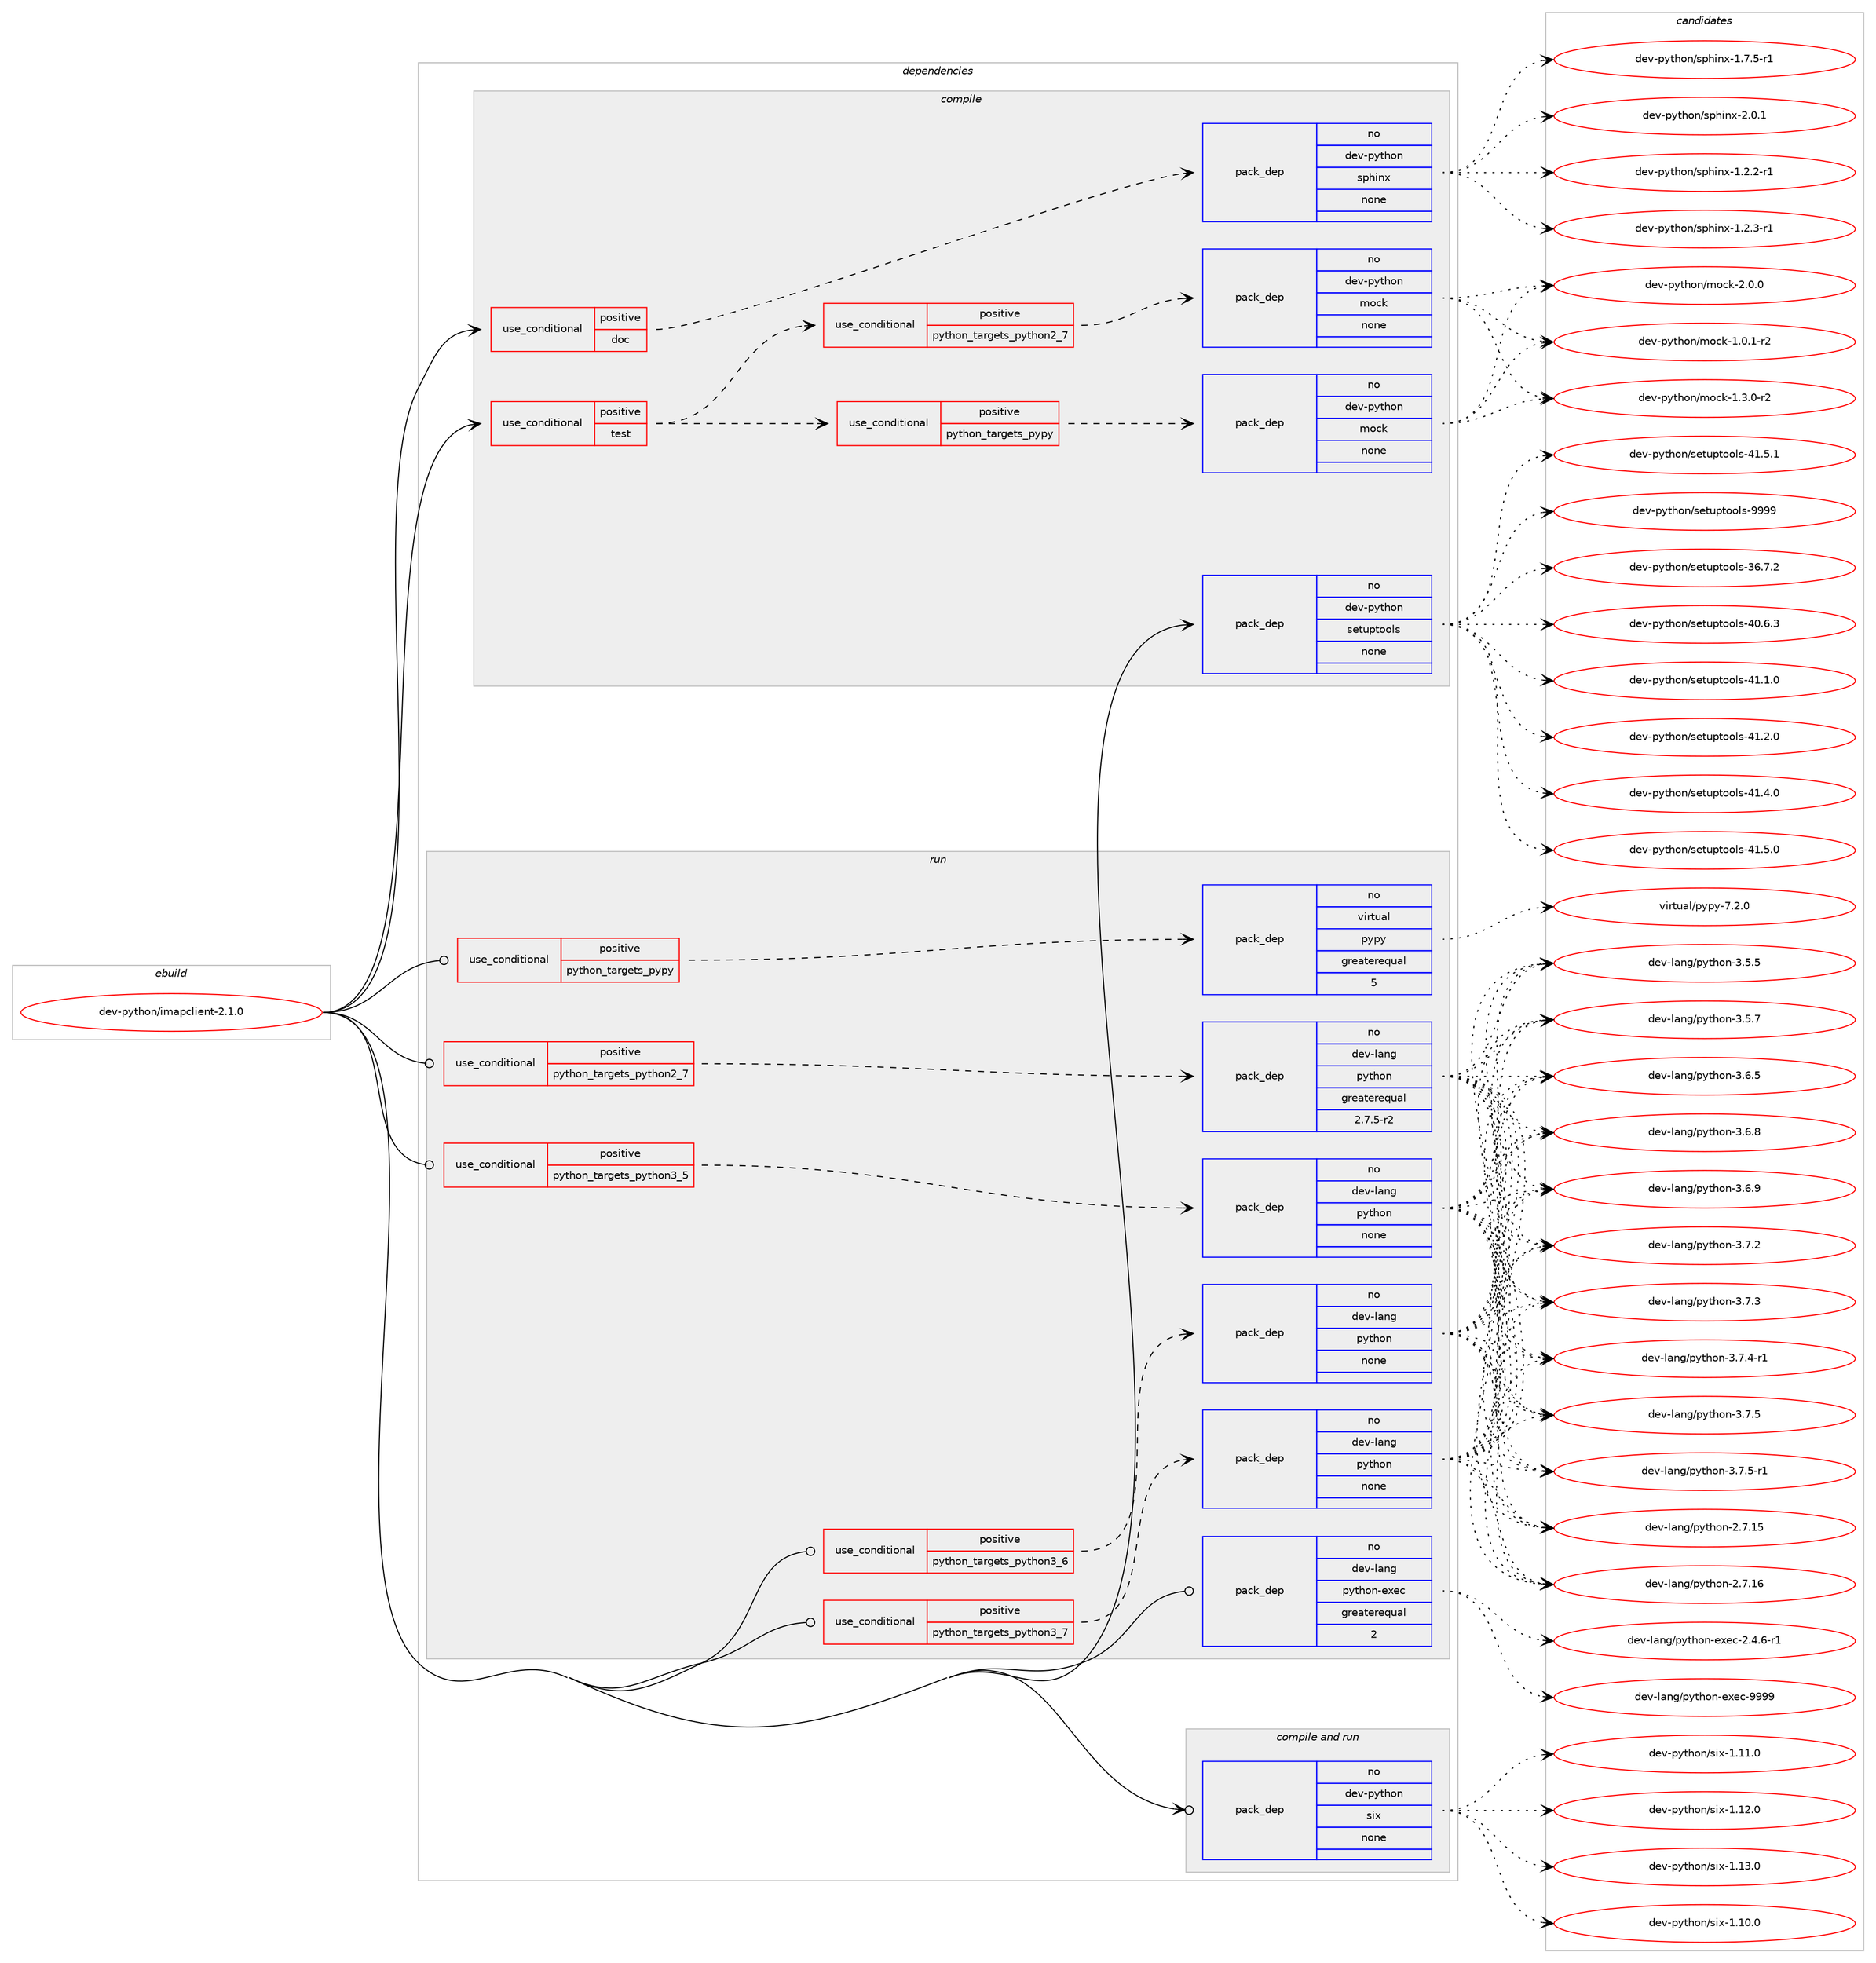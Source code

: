 digraph prolog {

# *************
# Graph options
# *************

newrank=true;
concentrate=true;
compound=true;
graph [rankdir=LR,fontname=Helvetica,fontsize=10,ranksep=1.5];#, ranksep=2.5, nodesep=0.2];
edge  [arrowhead=vee];
node  [fontname=Helvetica,fontsize=10];

# **********
# The ebuild
# **********

subgraph cluster_leftcol {
color=gray;
rank=same;
label=<<i>ebuild</i>>;
id [label="dev-python/imapclient-2.1.0", color=red, width=4, href="../dev-python/imapclient-2.1.0.svg"];
}

# ****************
# The dependencies
# ****************

subgraph cluster_midcol {
color=gray;
label=<<i>dependencies</i>>;
subgraph cluster_compile {
fillcolor="#eeeeee";
style=filled;
label=<<i>compile</i>>;
subgraph cond140808 {
dependency609308 [label=<<TABLE BORDER="0" CELLBORDER="1" CELLSPACING="0" CELLPADDING="4"><TR><TD ROWSPAN="3" CELLPADDING="10">use_conditional</TD></TR><TR><TD>positive</TD></TR><TR><TD>doc</TD></TR></TABLE>>, shape=none, color=red];
subgraph pack456701 {
dependency609309 [label=<<TABLE BORDER="0" CELLBORDER="1" CELLSPACING="0" CELLPADDING="4" WIDTH="220"><TR><TD ROWSPAN="6" CELLPADDING="30">pack_dep</TD></TR><TR><TD WIDTH="110">no</TD></TR><TR><TD>dev-python</TD></TR><TR><TD>sphinx</TD></TR><TR><TD>none</TD></TR><TR><TD></TD></TR></TABLE>>, shape=none, color=blue];
}
dependency609308:e -> dependency609309:w [weight=20,style="dashed",arrowhead="vee"];
}
id:e -> dependency609308:w [weight=20,style="solid",arrowhead="vee"];
subgraph cond140809 {
dependency609310 [label=<<TABLE BORDER="0" CELLBORDER="1" CELLSPACING="0" CELLPADDING="4"><TR><TD ROWSPAN="3" CELLPADDING="10">use_conditional</TD></TR><TR><TD>positive</TD></TR><TR><TD>test</TD></TR></TABLE>>, shape=none, color=red];
subgraph cond140810 {
dependency609311 [label=<<TABLE BORDER="0" CELLBORDER="1" CELLSPACING="0" CELLPADDING="4"><TR><TD ROWSPAN="3" CELLPADDING="10">use_conditional</TD></TR><TR><TD>positive</TD></TR><TR><TD>python_targets_pypy</TD></TR></TABLE>>, shape=none, color=red];
subgraph pack456702 {
dependency609312 [label=<<TABLE BORDER="0" CELLBORDER="1" CELLSPACING="0" CELLPADDING="4" WIDTH="220"><TR><TD ROWSPAN="6" CELLPADDING="30">pack_dep</TD></TR><TR><TD WIDTH="110">no</TD></TR><TR><TD>dev-python</TD></TR><TR><TD>mock</TD></TR><TR><TD>none</TD></TR><TR><TD></TD></TR></TABLE>>, shape=none, color=blue];
}
dependency609311:e -> dependency609312:w [weight=20,style="dashed",arrowhead="vee"];
}
dependency609310:e -> dependency609311:w [weight=20,style="dashed",arrowhead="vee"];
subgraph cond140811 {
dependency609313 [label=<<TABLE BORDER="0" CELLBORDER="1" CELLSPACING="0" CELLPADDING="4"><TR><TD ROWSPAN="3" CELLPADDING="10">use_conditional</TD></TR><TR><TD>positive</TD></TR><TR><TD>python_targets_python2_7</TD></TR></TABLE>>, shape=none, color=red];
subgraph pack456703 {
dependency609314 [label=<<TABLE BORDER="0" CELLBORDER="1" CELLSPACING="0" CELLPADDING="4" WIDTH="220"><TR><TD ROWSPAN="6" CELLPADDING="30">pack_dep</TD></TR><TR><TD WIDTH="110">no</TD></TR><TR><TD>dev-python</TD></TR><TR><TD>mock</TD></TR><TR><TD>none</TD></TR><TR><TD></TD></TR></TABLE>>, shape=none, color=blue];
}
dependency609313:e -> dependency609314:w [weight=20,style="dashed",arrowhead="vee"];
}
dependency609310:e -> dependency609313:w [weight=20,style="dashed",arrowhead="vee"];
}
id:e -> dependency609310:w [weight=20,style="solid",arrowhead="vee"];
subgraph pack456704 {
dependency609315 [label=<<TABLE BORDER="0" CELLBORDER="1" CELLSPACING="0" CELLPADDING="4" WIDTH="220"><TR><TD ROWSPAN="6" CELLPADDING="30">pack_dep</TD></TR><TR><TD WIDTH="110">no</TD></TR><TR><TD>dev-python</TD></TR><TR><TD>setuptools</TD></TR><TR><TD>none</TD></TR><TR><TD></TD></TR></TABLE>>, shape=none, color=blue];
}
id:e -> dependency609315:w [weight=20,style="solid",arrowhead="vee"];
}
subgraph cluster_compileandrun {
fillcolor="#eeeeee";
style=filled;
label=<<i>compile and run</i>>;
subgraph pack456705 {
dependency609316 [label=<<TABLE BORDER="0" CELLBORDER="1" CELLSPACING="0" CELLPADDING="4" WIDTH="220"><TR><TD ROWSPAN="6" CELLPADDING="30">pack_dep</TD></TR><TR><TD WIDTH="110">no</TD></TR><TR><TD>dev-python</TD></TR><TR><TD>six</TD></TR><TR><TD>none</TD></TR><TR><TD></TD></TR></TABLE>>, shape=none, color=blue];
}
id:e -> dependency609316:w [weight=20,style="solid",arrowhead="odotvee"];
}
subgraph cluster_run {
fillcolor="#eeeeee";
style=filled;
label=<<i>run</i>>;
subgraph cond140812 {
dependency609317 [label=<<TABLE BORDER="0" CELLBORDER="1" CELLSPACING="0" CELLPADDING="4"><TR><TD ROWSPAN="3" CELLPADDING="10">use_conditional</TD></TR><TR><TD>positive</TD></TR><TR><TD>python_targets_pypy</TD></TR></TABLE>>, shape=none, color=red];
subgraph pack456706 {
dependency609318 [label=<<TABLE BORDER="0" CELLBORDER="1" CELLSPACING="0" CELLPADDING="4" WIDTH="220"><TR><TD ROWSPAN="6" CELLPADDING="30">pack_dep</TD></TR><TR><TD WIDTH="110">no</TD></TR><TR><TD>virtual</TD></TR><TR><TD>pypy</TD></TR><TR><TD>greaterequal</TD></TR><TR><TD>5</TD></TR></TABLE>>, shape=none, color=blue];
}
dependency609317:e -> dependency609318:w [weight=20,style="dashed",arrowhead="vee"];
}
id:e -> dependency609317:w [weight=20,style="solid",arrowhead="odot"];
subgraph cond140813 {
dependency609319 [label=<<TABLE BORDER="0" CELLBORDER="1" CELLSPACING="0" CELLPADDING="4"><TR><TD ROWSPAN="3" CELLPADDING="10">use_conditional</TD></TR><TR><TD>positive</TD></TR><TR><TD>python_targets_python2_7</TD></TR></TABLE>>, shape=none, color=red];
subgraph pack456707 {
dependency609320 [label=<<TABLE BORDER="0" CELLBORDER="1" CELLSPACING="0" CELLPADDING="4" WIDTH="220"><TR><TD ROWSPAN="6" CELLPADDING="30">pack_dep</TD></TR><TR><TD WIDTH="110">no</TD></TR><TR><TD>dev-lang</TD></TR><TR><TD>python</TD></TR><TR><TD>greaterequal</TD></TR><TR><TD>2.7.5-r2</TD></TR></TABLE>>, shape=none, color=blue];
}
dependency609319:e -> dependency609320:w [weight=20,style="dashed",arrowhead="vee"];
}
id:e -> dependency609319:w [weight=20,style="solid",arrowhead="odot"];
subgraph cond140814 {
dependency609321 [label=<<TABLE BORDER="0" CELLBORDER="1" CELLSPACING="0" CELLPADDING="4"><TR><TD ROWSPAN="3" CELLPADDING="10">use_conditional</TD></TR><TR><TD>positive</TD></TR><TR><TD>python_targets_python3_5</TD></TR></TABLE>>, shape=none, color=red];
subgraph pack456708 {
dependency609322 [label=<<TABLE BORDER="0" CELLBORDER="1" CELLSPACING="0" CELLPADDING="4" WIDTH="220"><TR><TD ROWSPAN="6" CELLPADDING="30">pack_dep</TD></TR><TR><TD WIDTH="110">no</TD></TR><TR><TD>dev-lang</TD></TR><TR><TD>python</TD></TR><TR><TD>none</TD></TR><TR><TD></TD></TR></TABLE>>, shape=none, color=blue];
}
dependency609321:e -> dependency609322:w [weight=20,style="dashed",arrowhead="vee"];
}
id:e -> dependency609321:w [weight=20,style="solid",arrowhead="odot"];
subgraph cond140815 {
dependency609323 [label=<<TABLE BORDER="0" CELLBORDER="1" CELLSPACING="0" CELLPADDING="4"><TR><TD ROWSPAN="3" CELLPADDING="10">use_conditional</TD></TR><TR><TD>positive</TD></TR><TR><TD>python_targets_python3_6</TD></TR></TABLE>>, shape=none, color=red];
subgraph pack456709 {
dependency609324 [label=<<TABLE BORDER="0" CELLBORDER="1" CELLSPACING="0" CELLPADDING="4" WIDTH="220"><TR><TD ROWSPAN="6" CELLPADDING="30">pack_dep</TD></TR><TR><TD WIDTH="110">no</TD></TR><TR><TD>dev-lang</TD></TR><TR><TD>python</TD></TR><TR><TD>none</TD></TR><TR><TD></TD></TR></TABLE>>, shape=none, color=blue];
}
dependency609323:e -> dependency609324:w [weight=20,style="dashed",arrowhead="vee"];
}
id:e -> dependency609323:w [weight=20,style="solid",arrowhead="odot"];
subgraph cond140816 {
dependency609325 [label=<<TABLE BORDER="0" CELLBORDER="1" CELLSPACING="0" CELLPADDING="4"><TR><TD ROWSPAN="3" CELLPADDING="10">use_conditional</TD></TR><TR><TD>positive</TD></TR><TR><TD>python_targets_python3_7</TD></TR></TABLE>>, shape=none, color=red];
subgraph pack456710 {
dependency609326 [label=<<TABLE BORDER="0" CELLBORDER="1" CELLSPACING="0" CELLPADDING="4" WIDTH="220"><TR><TD ROWSPAN="6" CELLPADDING="30">pack_dep</TD></TR><TR><TD WIDTH="110">no</TD></TR><TR><TD>dev-lang</TD></TR><TR><TD>python</TD></TR><TR><TD>none</TD></TR><TR><TD></TD></TR></TABLE>>, shape=none, color=blue];
}
dependency609325:e -> dependency609326:w [weight=20,style="dashed",arrowhead="vee"];
}
id:e -> dependency609325:w [weight=20,style="solid",arrowhead="odot"];
subgraph pack456711 {
dependency609327 [label=<<TABLE BORDER="0" CELLBORDER="1" CELLSPACING="0" CELLPADDING="4" WIDTH="220"><TR><TD ROWSPAN="6" CELLPADDING="30">pack_dep</TD></TR><TR><TD WIDTH="110">no</TD></TR><TR><TD>dev-lang</TD></TR><TR><TD>python-exec</TD></TR><TR><TD>greaterequal</TD></TR><TR><TD>2</TD></TR></TABLE>>, shape=none, color=blue];
}
id:e -> dependency609327:w [weight=20,style="solid",arrowhead="odot"];
}
}

# **************
# The candidates
# **************

subgraph cluster_choices {
rank=same;
color=gray;
label=<<i>candidates</i>>;

subgraph choice456701 {
color=black;
nodesep=1;
choice10010111845112121116104111110471151121041051101204549465046504511449 [label="dev-python/sphinx-1.2.2-r1", color=red, width=4,href="../dev-python/sphinx-1.2.2-r1.svg"];
choice10010111845112121116104111110471151121041051101204549465046514511449 [label="dev-python/sphinx-1.2.3-r1", color=red, width=4,href="../dev-python/sphinx-1.2.3-r1.svg"];
choice10010111845112121116104111110471151121041051101204549465546534511449 [label="dev-python/sphinx-1.7.5-r1", color=red, width=4,href="../dev-python/sphinx-1.7.5-r1.svg"];
choice1001011184511212111610411111047115112104105110120455046484649 [label="dev-python/sphinx-2.0.1", color=red, width=4,href="../dev-python/sphinx-2.0.1.svg"];
dependency609309:e -> choice10010111845112121116104111110471151121041051101204549465046504511449:w [style=dotted,weight="100"];
dependency609309:e -> choice10010111845112121116104111110471151121041051101204549465046514511449:w [style=dotted,weight="100"];
dependency609309:e -> choice10010111845112121116104111110471151121041051101204549465546534511449:w [style=dotted,weight="100"];
dependency609309:e -> choice1001011184511212111610411111047115112104105110120455046484649:w [style=dotted,weight="100"];
}
subgraph choice456702 {
color=black;
nodesep=1;
choice1001011184511212111610411111047109111991074549464846494511450 [label="dev-python/mock-1.0.1-r2", color=red, width=4,href="../dev-python/mock-1.0.1-r2.svg"];
choice1001011184511212111610411111047109111991074549465146484511450 [label="dev-python/mock-1.3.0-r2", color=red, width=4,href="../dev-python/mock-1.3.0-r2.svg"];
choice100101118451121211161041111104710911199107455046484648 [label="dev-python/mock-2.0.0", color=red, width=4,href="../dev-python/mock-2.0.0.svg"];
dependency609312:e -> choice1001011184511212111610411111047109111991074549464846494511450:w [style=dotted,weight="100"];
dependency609312:e -> choice1001011184511212111610411111047109111991074549465146484511450:w [style=dotted,weight="100"];
dependency609312:e -> choice100101118451121211161041111104710911199107455046484648:w [style=dotted,weight="100"];
}
subgraph choice456703 {
color=black;
nodesep=1;
choice1001011184511212111610411111047109111991074549464846494511450 [label="dev-python/mock-1.0.1-r2", color=red, width=4,href="../dev-python/mock-1.0.1-r2.svg"];
choice1001011184511212111610411111047109111991074549465146484511450 [label="dev-python/mock-1.3.0-r2", color=red, width=4,href="../dev-python/mock-1.3.0-r2.svg"];
choice100101118451121211161041111104710911199107455046484648 [label="dev-python/mock-2.0.0", color=red, width=4,href="../dev-python/mock-2.0.0.svg"];
dependency609314:e -> choice1001011184511212111610411111047109111991074549464846494511450:w [style=dotted,weight="100"];
dependency609314:e -> choice1001011184511212111610411111047109111991074549465146484511450:w [style=dotted,weight="100"];
dependency609314:e -> choice100101118451121211161041111104710911199107455046484648:w [style=dotted,weight="100"];
}
subgraph choice456704 {
color=black;
nodesep=1;
choice100101118451121211161041111104711510111611711211611111110811545515446554650 [label="dev-python/setuptools-36.7.2", color=red, width=4,href="../dev-python/setuptools-36.7.2.svg"];
choice100101118451121211161041111104711510111611711211611111110811545524846544651 [label="dev-python/setuptools-40.6.3", color=red, width=4,href="../dev-python/setuptools-40.6.3.svg"];
choice100101118451121211161041111104711510111611711211611111110811545524946494648 [label="dev-python/setuptools-41.1.0", color=red, width=4,href="../dev-python/setuptools-41.1.0.svg"];
choice100101118451121211161041111104711510111611711211611111110811545524946504648 [label="dev-python/setuptools-41.2.0", color=red, width=4,href="../dev-python/setuptools-41.2.0.svg"];
choice100101118451121211161041111104711510111611711211611111110811545524946524648 [label="dev-python/setuptools-41.4.0", color=red, width=4,href="../dev-python/setuptools-41.4.0.svg"];
choice100101118451121211161041111104711510111611711211611111110811545524946534648 [label="dev-python/setuptools-41.5.0", color=red, width=4,href="../dev-python/setuptools-41.5.0.svg"];
choice100101118451121211161041111104711510111611711211611111110811545524946534649 [label="dev-python/setuptools-41.5.1", color=red, width=4,href="../dev-python/setuptools-41.5.1.svg"];
choice10010111845112121116104111110471151011161171121161111111081154557575757 [label="dev-python/setuptools-9999", color=red, width=4,href="../dev-python/setuptools-9999.svg"];
dependency609315:e -> choice100101118451121211161041111104711510111611711211611111110811545515446554650:w [style=dotted,weight="100"];
dependency609315:e -> choice100101118451121211161041111104711510111611711211611111110811545524846544651:w [style=dotted,weight="100"];
dependency609315:e -> choice100101118451121211161041111104711510111611711211611111110811545524946494648:w [style=dotted,weight="100"];
dependency609315:e -> choice100101118451121211161041111104711510111611711211611111110811545524946504648:w [style=dotted,weight="100"];
dependency609315:e -> choice100101118451121211161041111104711510111611711211611111110811545524946524648:w [style=dotted,weight="100"];
dependency609315:e -> choice100101118451121211161041111104711510111611711211611111110811545524946534648:w [style=dotted,weight="100"];
dependency609315:e -> choice100101118451121211161041111104711510111611711211611111110811545524946534649:w [style=dotted,weight="100"];
dependency609315:e -> choice10010111845112121116104111110471151011161171121161111111081154557575757:w [style=dotted,weight="100"];
}
subgraph choice456705 {
color=black;
nodesep=1;
choice100101118451121211161041111104711510512045494649484648 [label="dev-python/six-1.10.0", color=red, width=4,href="../dev-python/six-1.10.0.svg"];
choice100101118451121211161041111104711510512045494649494648 [label="dev-python/six-1.11.0", color=red, width=4,href="../dev-python/six-1.11.0.svg"];
choice100101118451121211161041111104711510512045494649504648 [label="dev-python/six-1.12.0", color=red, width=4,href="../dev-python/six-1.12.0.svg"];
choice100101118451121211161041111104711510512045494649514648 [label="dev-python/six-1.13.0", color=red, width=4,href="../dev-python/six-1.13.0.svg"];
dependency609316:e -> choice100101118451121211161041111104711510512045494649484648:w [style=dotted,weight="100"];
dependency609316:e -> choice100101118451121211161041111104711510512045494649494648:w [style=dotted,weight="100"];
dependency609316:e -> choice100101118451121211161041111104711510512045494649504648:w [style=dotted,weight="100"];
dependency609316:e -> choice100101118451121211161041111104711510512045494649514648:w [style=dotted,weight="100"];
}
subgraph choice456706 {
color=black;
nodesep=1;
choice1181051141161179710847112121112121455546504648 [label="virtual/pypy-7.2.0", color=red, width=4,href="../virtual/pypy-7.2.0.svg"];
dependency609318:e -> choice1181051141161179710847112121112121455546504648:w [style=dotted,weight="100"];
}
subgraph choice456707 {
color=black;
nodesep=1;
choice10010111845108971101034711212111610411111045504655464953 [label="dev-lang/python-2.7.15", color=red, width=4,href="../dev-lang/python-2.7.15.svg"];
choice10010111845108971101034711212111610411111045504655464954 [label="dev-lang/python-2.7.16", color=red, width=4,href="../dev-lang/python-2.7.16.svg"];
choice100101118451089711010347112121116104111110455146534653 [label="dev-lang/python-3.5.5", color=red, width=4,href="../dev-lang/python-3.5.5.svg"];
choice100101118451089711010347112121116104111110455146534655 [label="dev-lang/python-3.5.7", color=red, width=4,href="../dev-lang/python-3.5.7.svg"];
choice100101118451089711010347112121116104111110455146544653 [label="dev-lang/python-3.6.5", color=red, width=4,href="../dev-lang/python-3.6.5.svg"];
choice100101118451089711010347112121116104111110455146544656 [label="dev-lang/python-3.6.8", color=red, width=4,href="../dev-lang/python-3.6.8.svg"];
choice100101118451089711010347112121116104111110455146544657 [label="dev-lang/python-3.6.9", color=red, width=4,href="../dev-lang/python-3.6.9.svg"];
choice100101118451089711010347112121116104111110455146554650 [label="dev-lang/python-3.7.2", color=red, width=4,href="../dev-lang/python-3.7.2.svg"];
choice100101118451089711010347112121116104111110455146554651 [label="dev-lang/python-3.7.3", color=red, width=4,href="../dev-lang/python-3.7.3.svg"];
choice1001011184510897110103471121211161041111104551465546524511449 [label="dev-lang/python-3.7.4-r1", color=red, width=4,href="../dev-lang/python-3.7.4-r1.svg"];
choice100101118451089711010347112121116104111110455146554653 [label="dev-lang/python-3.7.5", color=red, width=4,href="../dev-lang/python-3.7.5.svg"];
choice1001011184510897110103471121211161041111104551465546534511449 [label="dev-lang/python-3.7.5-r1", color=red, width=4,href="../dev-lang/python-3.7.5-r1.svg"];
dependency609320:e -> choice10010111845108971101034711212111610411111045504655464953:w [style=dotted,weight="100"];
dependency609320:e -> choice10010111845108971101034711212111610411111045504655464954:w [style=dotted,weight="100"];
dependency609320:e -> choice100101118451089711010347112121116104111110455146534653:w [style=dotted,weight="100"];
dependency609320:e -> choice100101118451089711010347112121116104111110455146534655:w [style=dotted,weight="100"];
dependency609320:e -> choice100101118451089711010347112121116104111110455146544653:w [style=dotted,weight="100"];
dependency609320:e -> choice100101118451089711010347112121116104111110455146544656:w [style=dotted,weight="100"];
dependency609320:e -> choice100101118451089711010347112121116104111110455146544657:w [style=dotted,weight="100"];
dependency609320:e -> choice100101118451089711010347112121116104111110455146554650:w [style=dotted,weight="100"];
dependency609320:e -> choice100101118451089711010347112121116104111110455146554651:w [style=dotted,weight="100"];
dependency609320:e -> choice1001011184510897110103471121211161041111104551465546524511449:w [style=dotted,weight="100"];
dependency609320:e -> choice100101118451089711010347112121116104111110455146554653:w [style=dotted,weight="100"];
dependency609320:e -> choice1001011184510897110103471121211161041111104551465546534511449:w [style=dotted,weight="100"];
}
subgraph choice456708 {
color=black;
nodesep=1;
choice10010111845108971101034711212111610411111045504655464953 [label="dev-lang/python-2.7.15", color=red, width=4,href="../dev-lang/python-2.7.15.svg"];
choice10010111845108971101034711212111610411111045504655464954 [label="dev-lang/python-2.7.16", color=red, width=4,href="../dev-lang/python-2.7.16.svg"];
choice100101118451089711010347112121116104111110455146534653 [label="dev-lang/python-3.5.5", color=red, width=4,href="../dev-lang/python-3.5.5.svg"];
choice100101118451089711010347112121116104111110455146534655 [label="dev-lang/python-3.5.7", color=red, width=4,href="../dev-lang/python-3.5.7.svg"];
choice100101118451089711010347112121116104111110455146544653 [label="dev-lang/python-3.6.5", color=red, width=4,href="../dev-lang/python-3.6.5.svg"];
choice100101118451089711010347112121116104111110455146544656 [label="dev-lang/python-3.6.8", color=red, width=4,href="../dev-lang/python-3.6.8.svg"];
choice100101118451089711010347112121116104111110455146544657 [label="dev-lang/python-3.6.9", color=red, width=4,href="../dev-lang/python-3.6.9.svg"];
choice100101118451089711010347112121116104111110455146554650 [label="dev-lang/python-3.7.2", color=red, width=4,href="../dev-lang/python-3.7.2.svg"];
choice100101118451089711010347112121116104111110455146554651 [label="dev-lang/python-3.7.3", color=red, width=4,href="../dev-lang/python-3.7.3.svg"];
choice1001011184510897110103471121211161041111104551465546524511449 [label="dev-lang/python-3.7.4-r1", color=red, width=4,href="../dev-lang/python-3.7.4-r1.svg"];
choice100101118451089711010347112121116104111110455146554653 [label="dev-lang/python-3.7.5", color=red, width=4,href="../dev-lang/python-3.7.5.svg"];
choice1001011184510897110103471121211161041111104551465546534511449 [label="dev-lang/python-3.7.5-r1", color=red, width=4,href="../dev-lang/python-3.7.5-r1.svg"];
dependency609322:e -> choice10010111845108971101034711212111610411111045504655464953:w [style=dotted,weight="100"];
dependency609322:e -> choice10010111845108971101034711212111610411111045504655464954:w [style=dotted,weight="100"];
dependency609322:e -> choice100101118451089711010347112121116104111110455146534653:w [style=dotted,weight="100"];
dependency609322:e -> choice100101118451089711010347112121116104111110455146534655:w [style=dotted,weight="100"];
dependency609322:e -> choice100101118451089711010347112121116104111110455146544653:w [style=dotted,weight="100"];
dependency609322:e -> choice100101118451089711010347112121116104111110455146544656:w [style=dotted,weight="100"];
dependency609322:e -> choice100101118451089711010347112121116104111110455146544657:w [style=dotted,weight="100"];
dependency609322:e -> choice100101118451089711010347112121116104111110455146554650:w [style=dotted,weight="100"];
dependency609322:e -> choice100101118451089711010347112121116104111110455146554651:w [style=dotted,weight="100"];
dependency609322:e -> choice1001011184510897110103471121211161041111104551465546524511449:w [style=dotted,weight="100"];
dependency609322:e -> choice100101118451089711010347112121116104111110455146554653:w [style=dotted,weight="100"];
dependency609322:e -> choice1001011184510897110103471121211161041111104551465546534511449:w [style=dotted,weight="100"];
}
subgraph choice456709 {
color=black;
nodesep=1;
choice10010111845108971101034711212111610411111045504655464953 [label="dev-lang/python-2.7.15", color=red, width=4,href="../dev-lang/python-2.7.15.svg"];
choice10010111845108971101034711212111610411111045504655464954 [label="dev-lang/python-2.7.16", color=red, width=4,href="../dev-lang/python-2.7.16.svg"];
choice100101118451089711010347112121116104111110455146534653 [label="dev-lang/python-3.5.5", color=red, width=4,href="../dev-lang/python-3.5.5.svg"];
choice100101118451089711010347112121116104111110455146534655 [label="dev-lang/python-3.5.7", color=red, width=4,href="../dev-lang/python-3.5.7.svg"];
choice100101118451089711010347112121116104111110455146544653 [label="dev-lang/python-3.6.5", color=red, width=4,href="../dev-lang/python-3.6.5.svg"];
choice100101118451089711010347112121116104111110455146544656 [label="dev-lang/python-3.6.8", color=red, width=4,href="../dev-lang/python-3.6.8.svg"];
choice100101118451089711010347112121116104111110455146544657 [label="dev-lang/python-3.6.9", color=red, width=4,href="../dev-lang/python-3.6.9.svg"];
choice100101118451089711010347112121116104111110455146554650 [label="dev-lang/python-3.7.2", color=red, width=4,href="../dev-lang/python-3.7.2.svg"];
choice100101118451089711010347112121116104111110455146554651 [label="dev-lang/python-3.7.3", color=red, width=4,href="../dev-lang/python-3.7.3.svg"];
choice1001011184510897110103471121211161041111104551465546524511449 [label="dev-lang/python-3.7.4-r1", color=red, width=4,href="../dev-lang/python-3.7.4-r1.svg"];
choice100101118451089711010347112121116104111110455146554653 [label="dev-lang/python-3.7.5", color=red, width=4,href="../dev-lang/python-3.7.5.svg"];
choice1001011184510897110103471121211161041111104551465546534511449 [label="dev-lang/python-3.7.5-r1", color=red, width=4,href="../dev-lang/python-3.7.5-r1.svg"];
dependency609324:e -> choice10010111845108971101034711212111610411111045504655464953:w [style=dotted,weight="100"];
dependency609324:e -> choice10010111845108971101034711212111610411111045504655464954:w [style=dotted,weight="100"];
dependency609324:e -> choice100101118451089711010347112121116104111110455146534653:w [style=dotted,weight="100"];
dependency609324:e -> choice100101118451089711010347112121116104111110455146534655:w [style=dotted,weight="100"];
dependency609324:e -> choice100101118451089711010347112121116104111110455146544653:w [style=dotted,weight="100"];
dependency609324:e -> choice100101118451089711010347112121116104111110455146544656:w [style=dotted,weight="100"];
dependency609324:e -> choice100101118451089711010347112121116104111110455146544657:w [style=dotted,weight="100"];
dependency609324:e -> choice100101118451089711010347112121116104111110455146554650:w [style=dotted,weight="100"];
dependency609324:e -> choice100101118451089711010347112121116104111110455146554651:w [style=dotted,weight="100"];
dependency609324:e -> choice1001011184510897110103471121211161041111104551465546524511449:w [style=dotted,weight="100"];
dependency609324:e -> choice100101118451089711010347112121116104111110455146554653:w [style=dotted,weight="100"];
dependency609324:e -> choice1001011184510897110103471121211161041111104551465546534511449:w [style=dotted,weight="100"];
}
subgraph choice456710 {
color=black;
nodesep=1;
choice10010111845108971101034711212111610411111045504655464953 [label="dev-lang/python-2.7.15", color=red, width=4,href="../dev-lang/python-2.7.15.svg"];
choice10010111845108971101034711212111610411111045504655464954 [label="dev-lang/python-2.7.16", color=red, width=4,href="../dev-lang/python-2.7.16.svg"];
choice100101118451089711010347112121116104111110455146534653 [label="dev-lang/python-3.5.5", color=red, width=4,href="../dev-lang/python-3.5.5.svg"];
choice100101118451089711010347112121116104111110455146534655 [label="dev-lang/python-3.5.7", color=red, width=4,href="../dev-lang/python-3.5.7.svg"];
choice100101118451089711010347112121116104111110455146544653 [label="dev-lang/python-3.6.5", color=red, width=4,href="../dev-lang/python-3.6.5.svg"];
choice100101118451089711010347112121116104111110455146544656 [label="dev-lang/python-3.6.8", color=red, width=4,href="../dev-lang/python-3.6.8.svg"];
choice100101118451089711010347112121116104111110455146544657 [label="dev-lang/python-3.6.9", color=red, width=4,href="../dev-lang/python-3.6.9.svg"];
choice100101118451089711010347112121116104111110455146554650 [label="dev-lang/python-3.7.2", color=red, width=4,href="../dev-lang/python-3.7.2.svg"];
choice100101118451089711010347112121116104111110455146554651 [label="dev-lang/python-3.7.3", color=red, width=4,href="../dev-lang/python-3.7.3.svg"];
choice1001011184510897110103471121211161041111104551465546524511449 [label="dev-lang/python-3.7.4-r1", color=red, width=4,href="../dev-lang/python-3.7.4-r1.svg"];
choice100101118451089711010347112121116104111110455146554653 [label="dev-lang/python-3.7.5", color=red, width=4,href="../dev-lang/python-3.7.5.svg"];
choice1001011184510897110103471121211161041111104551465546534511449 [label="dev-lang/python-3.7.5-r1", color=red, width=4,href="../dev-lang/python-3.7.5-r1.svg"];
dependency609326:e -> choice10010111845108971101034711212111610411111045504655464953:w [style=dotted,weight="100"];
dependency609326:e -> choice10010111845108971101034711212111610411111045504655464954:w [style=dotted,weight="100"];
dependency609326:e -> choice100101118451089711010347112121116104111110455146534653:w [style=dotted,weight="100"];
dependency609326:e -> choice100101118451089711010347112121116104111110455146534655:w [style=dotted,weight="100"];
dependency609326:e -> choice100101118451089711010347112121116104111110455146544653:w [style=dotted,weight="100"];
dependency609326:e -> choice100101118451089711010347112121116104111110455146544656:w [style=dotted,weight="100"];
dependency609326:e -> choice100101118451089711010347112121116104111110455146544657:w [style=dotted,weight="100"];
dependency609326:e -> choice100101118451089711010347112121116104111110455146554650:w [style=dotted,weight="100"];
dependency609326:e -> choice100101118451089711010347112121116104111110455146554651:w [style=dotted,weight="100"];
dependency609326:e -> choice1001011184510897110103471121211161041111104551465546524511449:w [style=dotted,weight="100"];
dependency609326:e -> choice100101118451089711010347112121116104111110455146554653:w [style=dotted,weight="100"];
dependency609326:e -> choice1001011184510897110103471121211161041111104551465546534511449:w [style=dotted,weight="100"];
}
subgraph choice456711 {
color=black;
nodesep=1;
choice10010111845108971101034711212111610411111045101120101994550465246544511449 [label="dev-lang/python-exec-2.4.6-r1", color=red, width=4,href="../dev-lang/python-exec-2.4.6-r1.svg"];
choice10010111845108971101034711212111610411111045101120101994557575757 [label="dev-lang/python-exec-9999", color=red, width=4,href="../dev-lang/python-exec-9999.svg"];
dependency609327:e -> choice10010111845108971101034711212111610411111045101120101994550465246544511449:w [style=dotted,weight="100"];
dependency609327:e -> choice10010111845108971101034711212111610411111045101120101994557575757:w [style=dotted,weight="100"];
}
}

}
